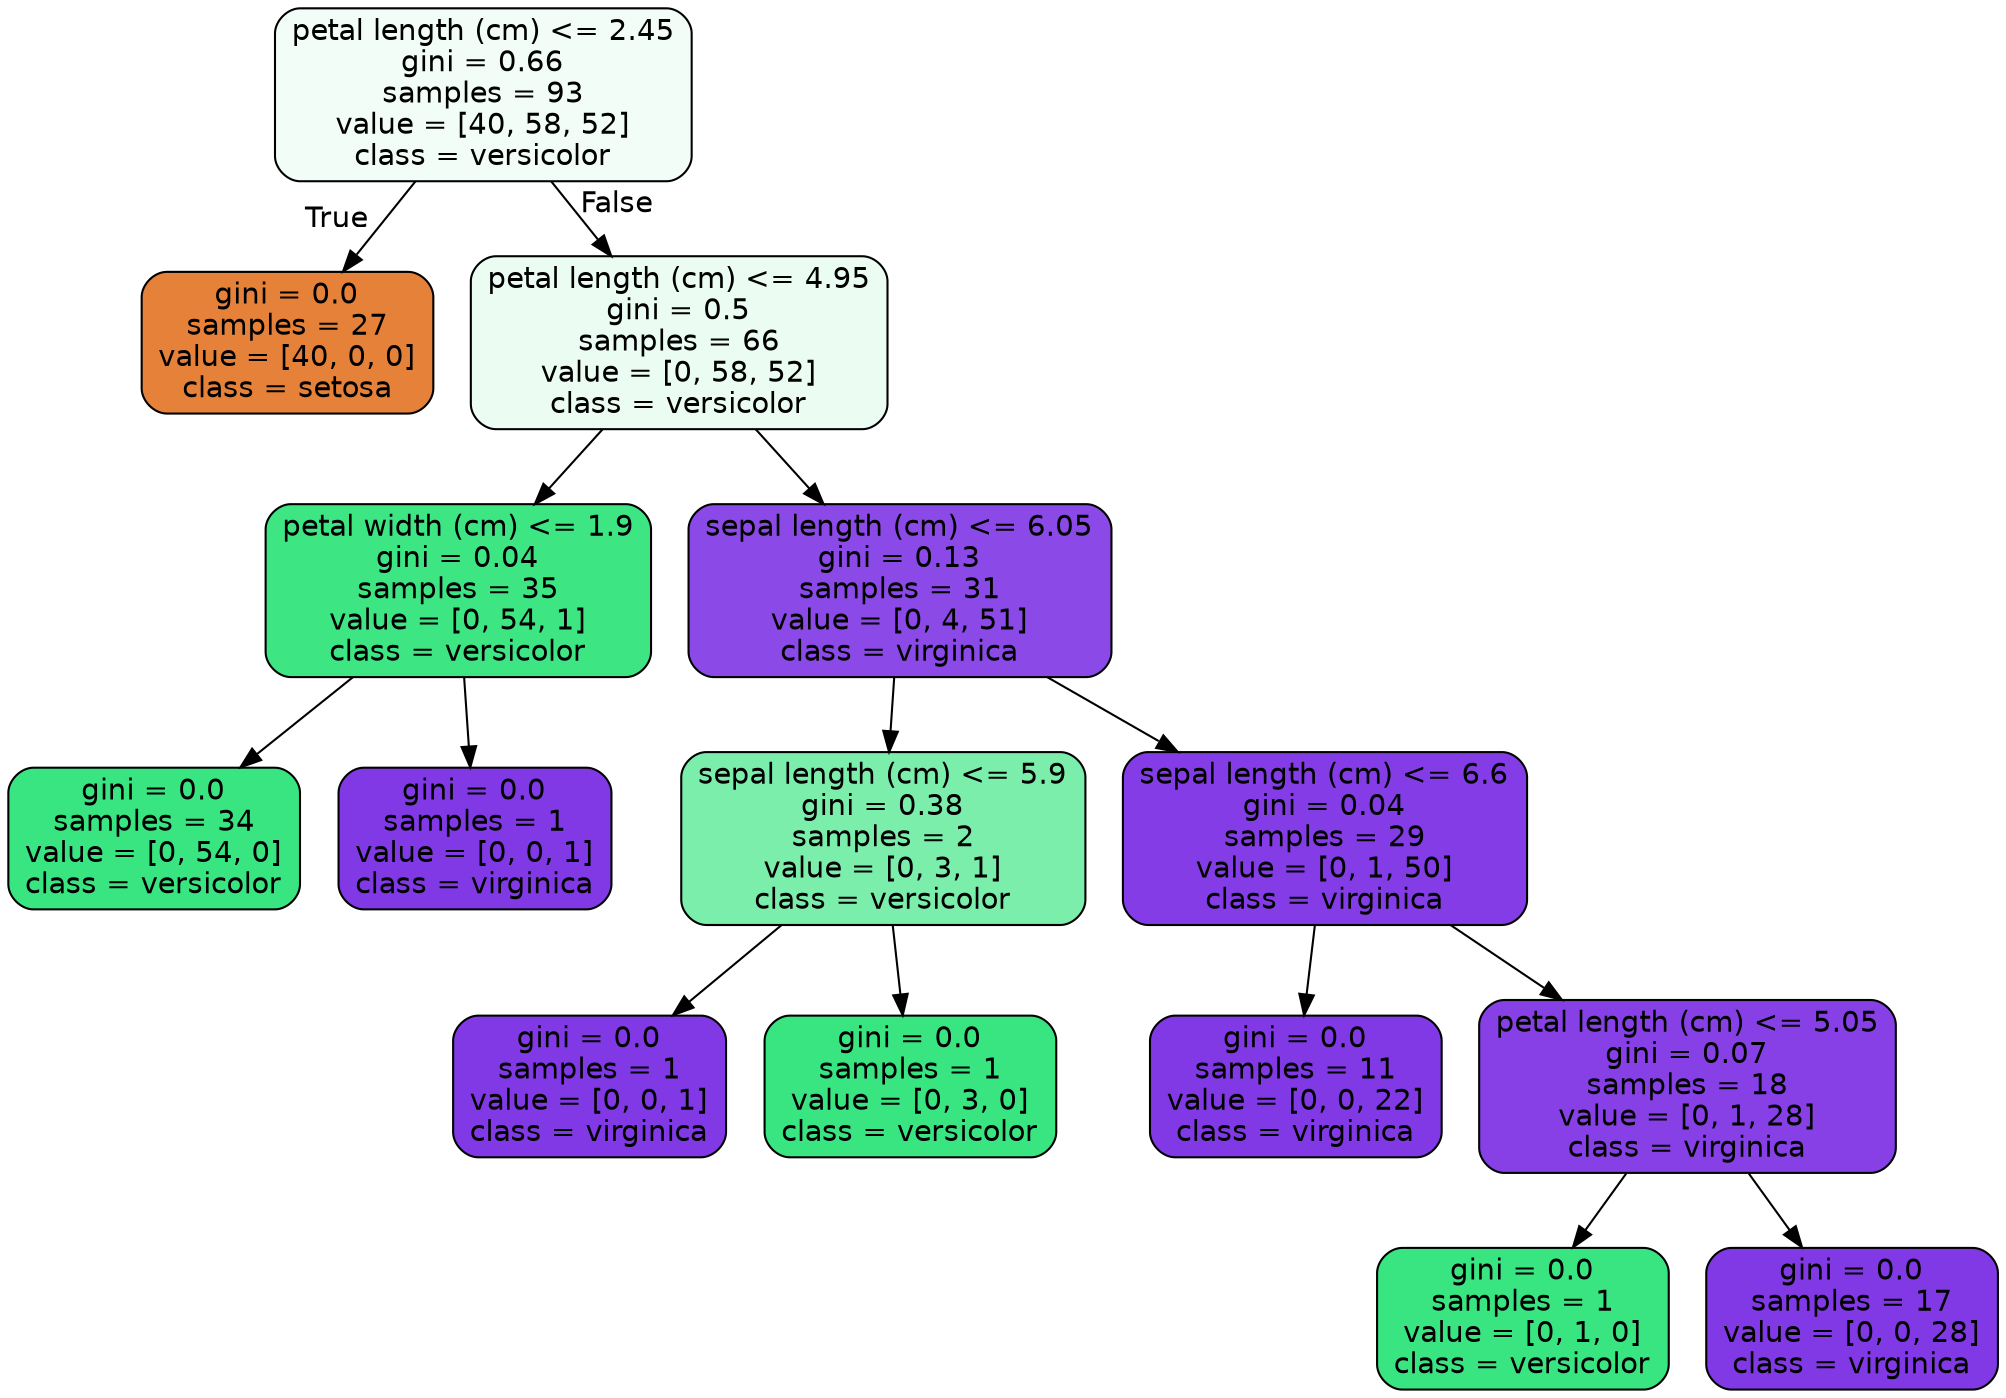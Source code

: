 digraph Tree {
node [shape=box, style="filled, rounded", color="black", fontname=helvetica] ;
edge [fontname=helvetica] ;
0 [label="petal length (cm) <= 2.45\ngini = 0.66\nsamples = 93\nvalue = [40, 58, 52]\nclass = versicolor", fillcolor="#f3fdf7"] ;
1 [label="gini = 0.0\nsamples = 27\nvalue = [40, 0, 0]\nclass = setosa", fillcolor="#e58139"] ;
0 -> 1 [labeldistance=2.5, labelangle=45, headlabel="True"] ;
2 [label="petal length (cm) <= 4.95\ngini = 0.5\nsamples = 66\nvalue = [0, 58, 52]\nclass = versicolor", fillcolor="#ebfcf2"] ;
0 -> 2 [labeldistance=2.5, labelangle=-45, headlabel="False"] ;
3 [label="petal width (cm) <= 1.9\ngini = 0.04\nsamples = 35\nvalue = [0, 54, 1]\nclass = versicolor", fillcolor="#3de583"] ;
2 -> 3 ;
4 [label="gini = 0.0\nsamples = 34\nvalue = [0, 54, 0]\nclass = versicolor", fillcolor="#39e581"] ;
3 -> 4 ;
5 [label="gini = 0.0\nsamples = 1\nvalue = [0, 0, 1]\nclass = virginica", fillcolor="#8139e5"] ;
3 -> 5 ;
6 [label="sepal length (cm) <= 6.05\ngini = 0.13\nsamples = 31\nvalue = [0, 4, 51]\nclass = virginica", fillcolor="#8b49e7"] ;
2 -> 6 ;
7 [label="sepal length (cm) <= 5.9\ngini = 0.38\nsamples = 2\nvalue = [0, 3, 1]\nclass = versicolor", fillcolor="#7beeab"] ;
6 -> 7 ;
8 [label="gini = 0.0\nsamples = 1\nvalue = [0, 0, 1]\nclass = virginica", fillcolor="#8139e5"] ;
7 -> 8 ;
9 [label="gini = 0.0\nsamples = 1\nvalue = [0, 3, 0]\nclass = versicolor", fillcolor="#39e581"] ;
7 -> 9 ;
10 [label="sepal length (cm) <= 6.6\ngini = 0.04\nsamples = 29\nvalue = [0, 1, 50]\nclass = virginica", fillcolor="#843de6"] ;
6 -> 10 ;
11 [label="gini = 0.0\nsamples = 11\nvalue = [0, 0, 22]\nclass = virginica", fillcolor="#8139e5"] ;
10 -> 11 ;
12 [label="petal length (cm) <= 5.05\ngini = 0.07\nsamples = 18\nvalue = [0, 1, 28]\nclass = virginica", fillcolor="#8640e6"] ;
10 -> 12 ;
13 [label="gini = 0.0\nsamples = 1\nvalue = [0, 1, 0]\nclass = versicolor", fillcolor="#39e581"] ;
12 -> 13 ;
14 [label="gini = 0.0\nsamples = 17\nvalue = [0, 0, 28]\nclass = virginica", fillcolor="#8139e5"] ;
12 -> 14 ;
}